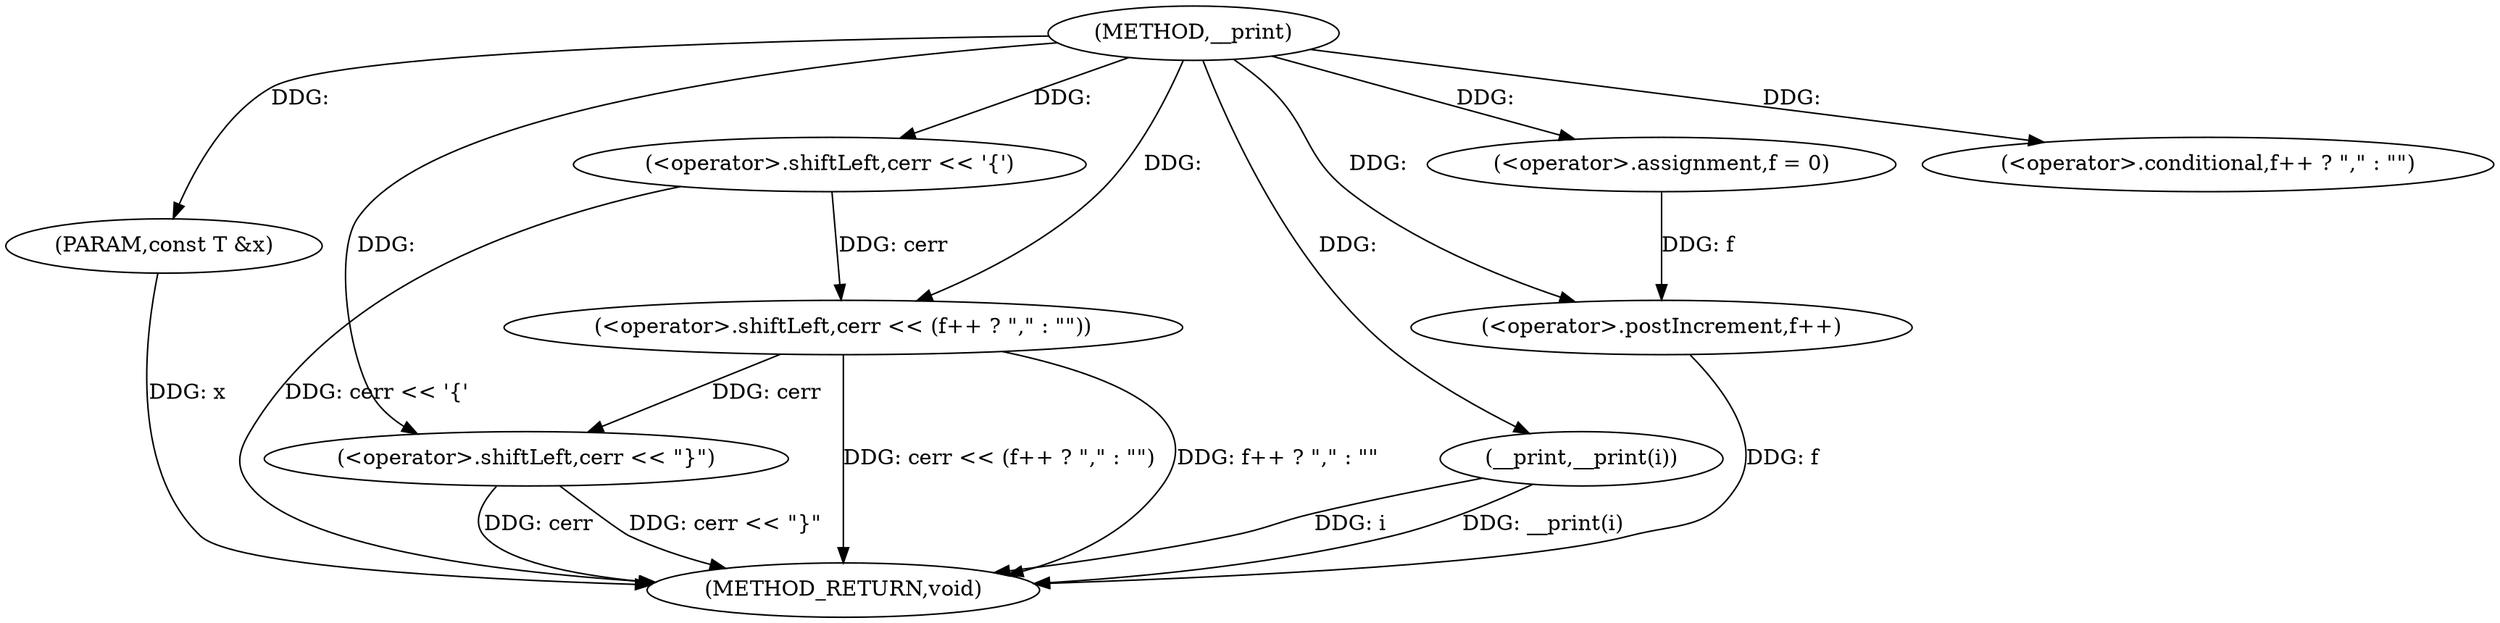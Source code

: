 digraph "__print" {  
"1000255" [label = "(METHOD,__print)" ]
"1000279" [label = "(METHOD_RETURN,void)" ]
"1000256" [label = "(PARAM,const T &x)" ]
"1000259" [label = "(<operator>.assignment,f = 0)" ]
"1000262" [label = "(<operator>.shiftLeft,cerr << '{')" ]
"1000276" [label = "(<operator>.shiftLeft,cerr << \"}\")" ]
"1000267" [label = "(<operator>.shiftLeft,cerr << (f++ ? \",\" : \"\"))" ]
"1000274" [label = "(__print,__print(i))" ]
"1000269" [label = "(<operator>.conditional,f++ ? \",\" : \"\")" ]
"1000270" [label = "(<operator>.postIncrement,f++)" ]
  "1000256" -> "1000279"  [ label = "DDG: x"] 
  "1000262" -> "1000279"  [ label = "DDG: cerr << '{'"] 
  "1000270" -> "1000279"  [ label = "DDG: f"] 
  "1000267" -> "1000279"  [ label = "DDG: f++ ? \",\" : \"\""] 
  "1000267" -> "1000279"  [ label = "DDG: cerr << (f++ ? \",\" : \"\")"] 
  "1000274" -> "1000279"  [ label = "DDG: __print(i)"] 
  "1000276" -> "1000279"  [ label = "DDG: cerr"] 
  "1000276" -> "1000279"  [ label = "DDG: cerr << \"}\""] 
  "1000274" -> "1000279"  [ label = "DDG: i"] 
  "1000255" -> "1000256"  [ label = "DDG: "] 
  "1000255" -> "1000259"  [ label = "DDG: "] 
  "1000255" -> "1000262"  [ label = "DDG: "] 
  "1000267" -> "1000276"  [ label = "DDG: cerr"] 
  "1000255" -> "1000276"  [ label = "DDG: "] 
  "1000262" -> "1000267"  [ label = "DDG: cerr"] 
  "1000255" -> "1000267"  [ label = "DDG: "] 
  "1000255" -> "1000274"  [ label = "DDG: "] 
  "1000255" -> "1000269"  [ label = "DDG: "] 
  "1000259" -> "1000270"  [ label = "DDG: f"] 
  "1000255" -> "1000270"  [ label = "DDG: "] 
}

